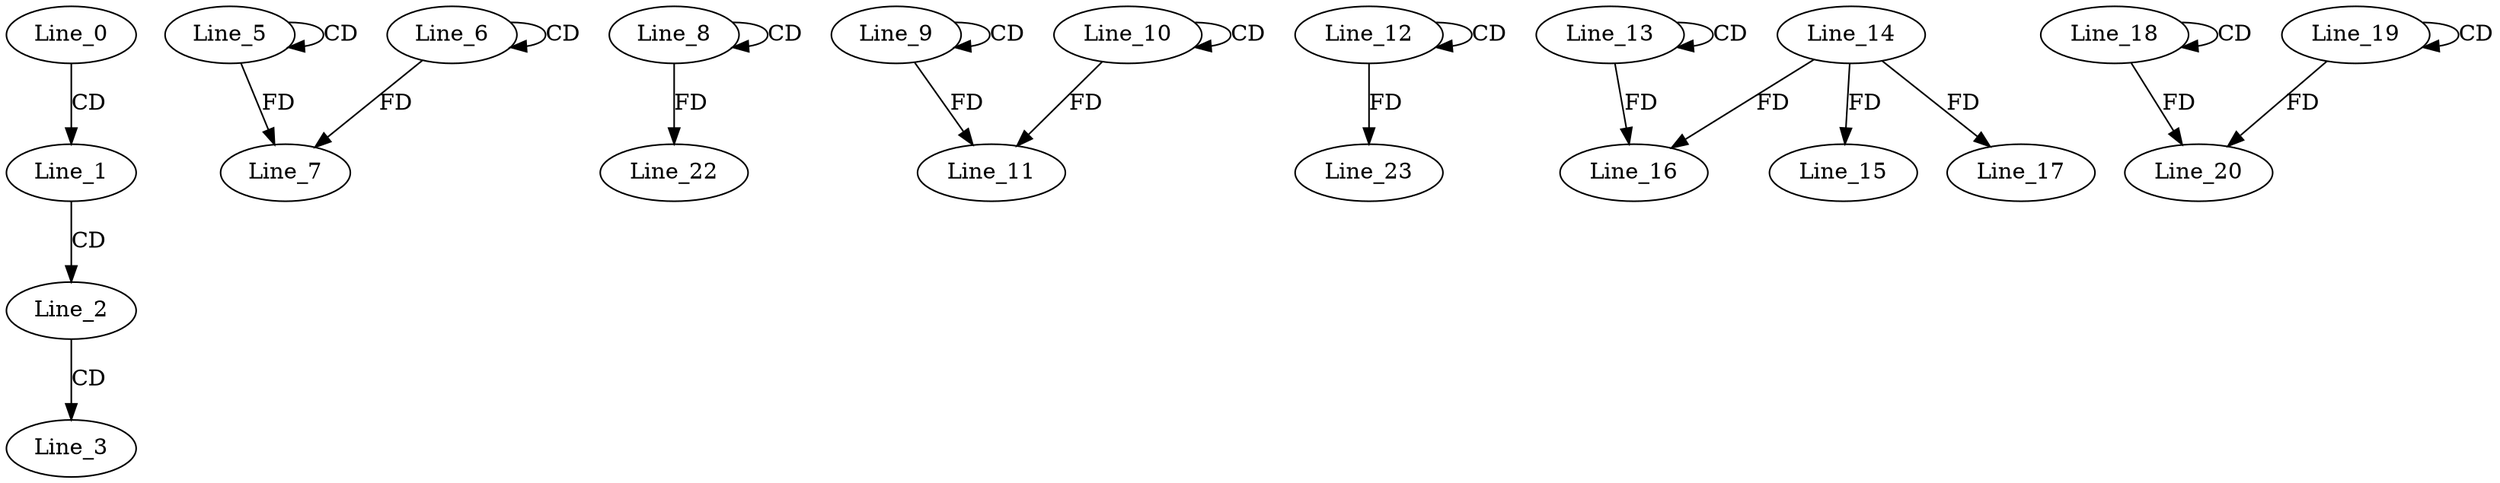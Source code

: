 digraph G {
  Line_0;
  Line_1;
  Line_2;
  Line_3;
  Line_5;
  Line_5;
  Line_6;
  Line_6;
  Line_7;
  Line_8;
  Line_8;
  Line_9;
  Line_9;
  Line_10;
  Line_10;
  Line_11;
  Line_12;
  Line_12;
  Line_13;
  Line_13;
  Line_14;
  Line_15;
  Line_16;
  Line_17;
  Line_18;
  Line_18;
  Line_19;
  Line_19;
  Line_20;
  Line_22;
  Line_23;
  Line_0 -> Line_1 [ label="CD" ];
  Line_1 -> Line_2 [ label="CD" ];
  Line_2 -> Line_3 [ label="CD" ];
  Line_5 -> Line_5 [ label="CD" ];
  Line_6 -> Line_6 [ label="CD" ];
  Line_5 -> Line_7 [ label="FD" ];
  Line_6 -> Line_7 [ label="FD" ];
  Line_8 -> Line_8 [ label="CD" ];
  Line_9 -> Line_9 [ label="CD" ];
  Line_10 -> Line_10 [ label="CD" ];
  Line_9 -> Line_11 [ label="FD" ];
  Line_10 -> Line_11 [ label="FD" ];
  Line_12 -> Line_12 [ label="CD" ];
  Line_13 -> Line_13 [ label="CD" ];
  Line_14 -> Line_15 [ label="FD" ];
  Line_14 -> Line_16 [ label="FD" ];
  Line_13 -> Line_16 [ label="FD" ];
  Line_14 -> Line_17 [ label="FD" ];
  Line_18 -> Line_18 [ label="CD" ];
  Line_19 -> Line_19 [ label="CD" ];
  Line_18 -> Line_20 [ label="FD" ];
  Line_19 -> Line_20 [ label="FD" ];
  Line_8 -> Line_22 [ label="FD" ];
  Line_12 -> Line_23 [ label="FD" ];
}

